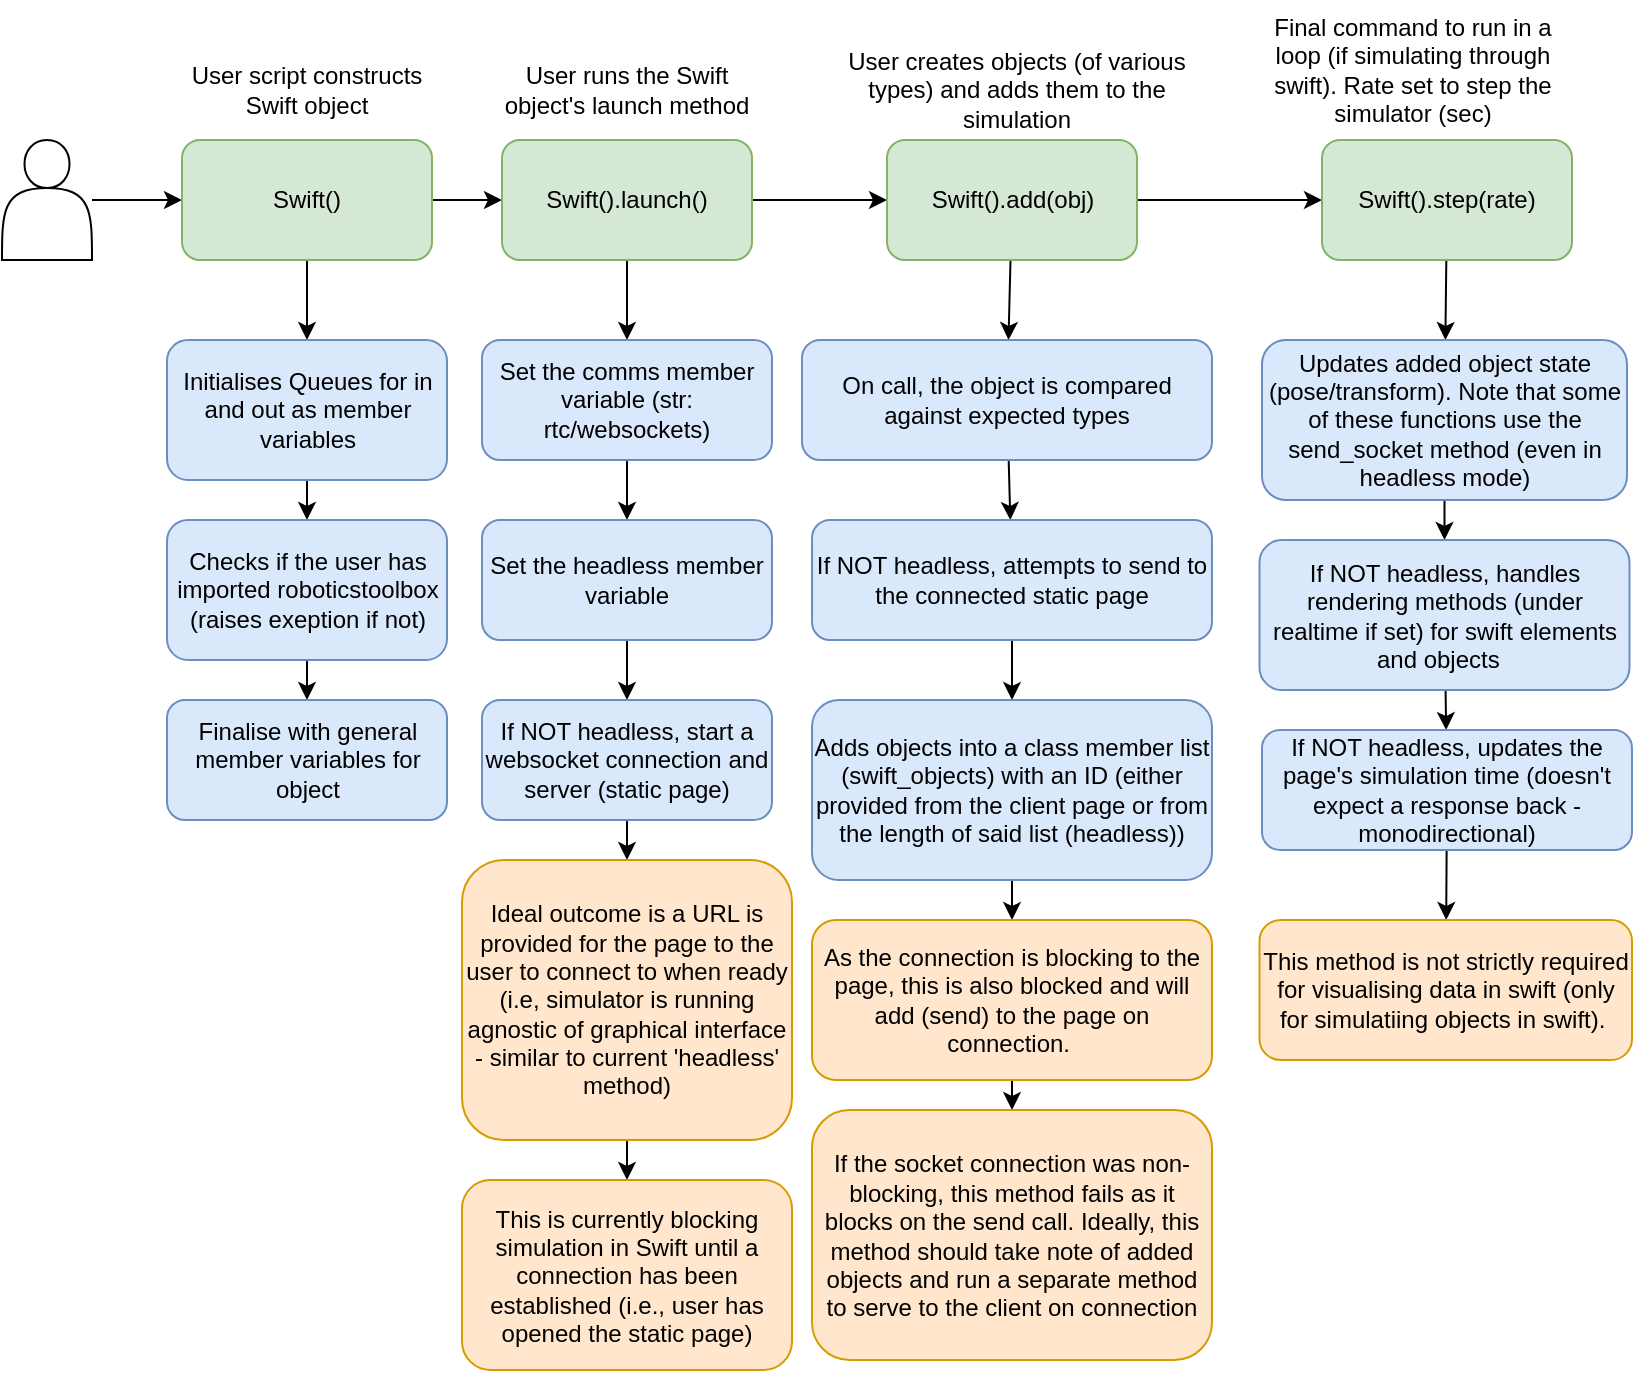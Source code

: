<mxfile>
    <diagram id="byolYdEsekoIyb6XZmsQ" name="Page-1">
        <mxGraphModel dx="1512" dy="1153" grid="1" gridSize="10" guides="1" tooltips="1" connect="1" arrows="1" fold="1" page="1" pageScale="1" pageWidth="827" pageHeight="1169" math="0" shadow="0">
            <root>
                <mxCell id="0"/>
                <mxCell id="1" parent="0"/>
                <mxCell id="4" value="" style="edgeStyle=none;html=1;" edge="1" parent="1" source="2" target="3">
                    <mxGeometry relative="1" as="geometry"/>
                </mxCell>
                <mxCell id="2" value="" style="shape=actor;whiteSpace=wrap;html=1;" vertex="1" parent="1">
                    <mxGeometry x="8" y="80" width="45" height="60" as="geometry"/>
                </mxCell>
                <mxCell id="15" value="" style="edgeStyle=none;html=1;" edge="1" parent="1" source="3" target="14">
                    <mxGeometry relative="1" as="geometry"/>
                </mxCell>
                <mxCell id="23" value="" style="edgeStyle=none;html=1;" edge="1" parent="1" source="3" target="22">
                    <mxGeometry relative="1" as="geometry"/>
                </mxCell>
                <mxCell id="3" value="Swift()" style="rounded=1;whiteSpace=wrap;html=1;fillColor=#d5e8d4;strokeColor=#82b366;" vertex="1" parent="1">
                    <mxGeometry x="98" y="80" width="125" height="60" as="geometry"/>
                </mxCell>
                <mxCell id="6" value="User script constructs Swift object" style="text;html=1;strokeColor=none;fillColor=none;align=center;verticalAlign=middle;whiteSpace=wrap;rounded=0;" vertex="1" parent="1">
                    <mxGeometry x="98" y="40" width="125" height="30" as="geometry"/>
                </mxCell>
                <mxCell id="29" value="" style="edgeStyle=none;html=1;" edge="1" parent="1" source="14" target="28">
                    <mxGeometry relative="1" as="geometry"/>
                </mxCell>
                <mxCell id="40" value="" style="edgeStyle=none;html=1;" edge="1" parent="1" source="14" target="39">
                    <mxGeometry relative="1" as="geometry"/>
                </mxCell>
                <mxCell id="14" value="Swift().launch()" style="rounded=1;whiteSpace=wrap;html=1;fillColor=#d5e8d4;strokeColor=#82b366;" vertex="1" parent="1">
                    <mxGeometry x="258" y="80" width="125" height="60" as="geometry"/>
                </mxCell>
                <mxCell id="16" value="User runs the Swift object's launch method" style="text;html=1;strokeColor=none;fillColor=none;align=center;verticalAlign=middle;whiteSpace=wrap;rounded=0;" vertex="1" parent="1">
                    <mxGeometry x="258" y="40" width="125" height="30" as="geometry"/>
                </mxCell>
                <mxCell id="25" value="" style="edgeStyle=none;html=1;" edge="1" parent="1" source="22" target="24">
                    <mxGeometry relative="1" as="geometry"/>
                </mxCell>
                <mxCell id="22" value="Initialises Queues for in and out as member variables" style="whiteSpace=wrap;html=1;fillColor=#dae8fc;strokeColor=#6c8ebf;rounded=1;" vertex="1" parent="1">
                    <mxGeometry x="90.5" y="180" width="140" height="70" as="geometry"/>
                </mxCell>
                <mxCell id="27" value="" style="edgeStyle=none;html=1;" edge="1" parent="1" source="24" target="26">
                    <mxGeometry relative="1" as="geometry"/>
                </mxCell>
                <mxCell id="24" value="Checks if the user has imported roboticstoolbox (raises exeption if not)" style="whiteSpace=wrap;html=1;fillColor=#dae8fc;strokeColor=#6c8ebf;rounded=1;" vertex="1" parent="1">
                    <mxGeometry x="90.5" y="270" width="140" height="70" as="geometry"/>
                </mxCell>
                <mxCell id="26" value="Finalise with general member variables for object" style="whiteSpace=wrap;html=1;fillColor=#dae8fc;strokeColor=#6c8ebf;rounded=1;" vertex="1" parent="1">
                    <mxGeometry x="90.5" y="360" width="140" height="60" as="geometry"/>
                </mxCell>
                <mxCell id="31" value="" style="edgeStyle=none;html=1;" edge="1" parent="1" source="28" target="30">
                    <mxGeometry relative="1" as="geometry"/>
                </mxCell>
                <mxCell id="28" value="Set the comms member variable (str: rtc/websockets)" style="whiteSpace=wrap;html=1;fillColor=#dae8fc;strokeColor=#6c8ebf;rounded=1;" vertex="1" parent="1">
                    <mxGeometry x="248" y="180" width="145" height="60" as="geometry"/>
                </mxCell>
                <mxCell id="33" value="" style="edgeStyle=none;html=1;" edge="1" parent="1" source="30" target="32">
                    <mxGeometry relative="1" as="geometry"/>
                </mxCell>
                <mxCell id="30" value="Set the headless member variable" style="whiteSpace=wrap;html=1;fillColor=#dae8fc;strokeColor=#6c8ebf;rounded=1;" vertex="1" parent="1">
                    <mxGeometry x="248" y="270" width="145" height="60" as="geometry"/>
                </mxCell>
                <mxCell id="35" value="" style="edgeStyle=none;html=1;" edge="1" parent="1" source="32" target="34">
                    <mxGeometry relative="1" as="geometry"/>
                </mxCell>
                <mxCell id="32" value="If NOT headless, start a websocket connection and server (static page)" style="whiteSpace=wrap;html=1;fillColor=#dae8fc;strokeColor=#6c8ebf;rounded=1;" vertex="1" parent="1">
                    <mxGeometry x="248" y="360" width="145" height="60" as="geometry"/>
                </mxCell>
                <mxCell id="38" value="" style="edgeStyle=none;html=1;" edge="1" parent="1" source="34" target="37">
                    <mxGeometry relative="1" as="geometry"/>
                </mxCell>
                <mxCell id="34" value="Ideal outcome is a URL is provided for the page to the user to connect to when ready (i.e, simulator is running agnostic of graphical interface - similar to current 'headless' method)" style="whiteSpace=wrap;html=1;fillColor=#ffe6cc;strokeColor=#d79b00;rounded=1;" vertex="1" parent="1">
                    <mxGeometry x="238" y="440" width="165" height="140" as="geometry"/>
                </mxCell>
                <mxCell id="37" value="This is currently blocking simulation in Swift until a connection has been established (i.e., user has opened the static page)" style="whiteSpace=wrap;html=1;fillColor=#ffe6cc;strokeColor=#d79b00;rounded=1;" vertex="1" parent="1">
                    <mxGeometry x="238" y="600" width="165" height="95" as="geometry"/>
                </mxCell>
                <mxCell id="43" value="" style="edgeStyle=none;html=1;" edge="1" parent="1" source="39" target="42">
                    <mxGeometry relative="1" as="geometry"/>
                </mxCell>
                <mxCell id="54" value="" style="edgeStyle=none;html=1;" edge="1" parent="1" source="39" target="53">
                    <mxGeometry relative="1" as="geometry"/>
                </mxCell>
                <mxCell id="39" value="Swift().add(obj)" style="whiteSpace=wrap;html=1;fillColor=#d5e8d4;strokeColor=#82b366;rounded=1;" vertex="1" parent="1">
                    <mxGeometry x="450.5" y="80" width="125" height="60" as="geometry"/>
                </mxCell>
                <mxCell id="41" value="User creates objects (of various types) and adds them to the simulation" style="text;html=1;strokeColor=none;fillColor=none;align=center;verticalAlign=middle;whiteSpace=wrap;rounded=0;" vertex="1" parent="1">
                    <mxGeometry x="418" y="40" width="195" height="30" as="geometry"/>
                </mxCell>
                <mxCell id="45" value="" style="edgeStyle=none;html=1;" edge="1" parent="1" source="42" target="44">
                    <mxGeometry relative="1" as="geometry"/>
                </mxCell>
                <mxCell id="42" value="On call, the object is compared against expected types" style="whiteSpace=wrap;html=1;fillColor=#dae8fc;strokeColor=#6c8ebf;rounded=1;" vertex="1" parent="1">
                    <mxGeometry x="408" y="180" width="205" height="60" as="geometry"/>
                </mxCell>
                <mxCell id="47" value="" style="edgeStyle=none;html=1;" edge="1" parent="1" source="44" target="46">
                    <mxGeometry relative="1" as="geometry"/>
                </mxCell>
                <mxCell id="44" value="If NOT headless, attempts to send to the connected static page" style="whiteSpace=wrap;html=1;fillColor=#dae8fc;strokeColor=#6c8ebf;rounded=1;" vertex="1" parent="1">
                    <mxGeometry x="413" y="270" width="200" height="60" as="geometry"/>
                </mxCell>
                <mxCell id="49" value="" style="edgeStyle=none;html=1;" edge="1" parent="1" source="46" target="48">
                    <mxGeometry relative="1" as="geometry"/>
                </mxCell>
                <mxCell id="46" value="Adds objects into a class member list (swift_objects) with an ID (either provided from the client page or from the length of said list (headless))" style="whiteSpace=wrap;html=1;fillColor=#dae8fc;strokeColor=#6c8ebf;rounded=1;" vertex="1" parent="1">
                    <mxGeometry x="413" y="360" width="200" height="90" as="geometry"/>
                </mxCell>
                <mxCell id="51" value="" style="edgeStyle=none;html=1;" edge="1" parent="1" source="48" target="50">
                    <mxGeometry relative="1" as="geometry"/>
                </mxCell>
                <mxCell id="48" value="As the connection is blocking to the page, this is also blocked and will add (send) to the page on connection.&amp;nbsp;" style="whiteSpace=wrap;html=1;fillColor=#ffe6cc;strokeColor=#d79b00;rounded=1;" vertex="1" parent="1">
                    <mxGeometry x="413" y="470" width="200" height="80" as="geometry"/>
                </mxCell>
                <mxCell id="50" value="If the socket connection was non-blocking, this method fails as it blocks on the send call. Ideally, this method should take note of added objects and run a separate method to serve to the client on connection" style="whiteSpace=wrap;html=1;fillColor=#ffe6cc;strokeColor=#d79b00;rounded=1;" vertex="1" parent="1">
                    <mxGeometry x="413" y="565" width="200" height="125" as="geometry"/>
                </mxCell>
                <mxCell id="57" value="" style="edgeStyle=none;html=1;" edge="1" parent="1" source="53" target="56">
                    <mxGeometry relative="1" as="geometry"/>
                </mxCell>
                <mxCell id="53" value="Swift().step(rate)" style="whiteSpace=wrap;html=1;fillColor=#d5e8d4;strokeColor=#82b366;rounded=1;" vertex="1" parent="1">
                    <mxGeometry x="668" y="80" width="125" height="60" as="geometry"/>
                </mxCell>
                <mxCell id="55" value="Final command to run in a loop (if simulating through swift). Rate set to step the simulator (sec)" style="text;html=1;strokeColor=none;fillColor=none;align=center;verticalAlign=middle;whiteSpace=wrap;rounded=0;" vertex="1" parent="1">
                    <mxGeometry x="630.5" y="10" width="165" height="70" as="geometry"/>
                </mxCell>
                <mxCell id="59" value="" style="edgeStyle=none;html=1;" edge="1" parent="1" source="56" target="58">
                    <mxGeometry relative="1" as="geometry"/>
                </mxCell>
                <mxCell id="56" value="Updates added object state (pose/transform). Note that some of these functions use the send_socket method (even in headless mode)" style="whiteSpace=wrap;html=1;fillColor=#dae8fc;strokeColor=#6c8ebf;rounded=1;" vertex="1" parent="1">
                    <mxGeometry x="638" y="180" width="182.5" height="80" as="geometry"/>
                </mxCell>
                <mxCell id="62" value="" style="edgeStyle=none;html=1;" edge="1" parent="1" source="58" target="61">
                    <mxGeometry relative="1" as="geometry"/>
                </mxCell>
                <mxCell id="58" value="If NOT headless, handles rendering methods (under realtime if set) for swift elements and objects&amp;nbsp;&amp;nbsp;" style="whiteSpace=wrap;html=1;fillColor=#dae8fc;strokeColor=#6c8ebf;rounded=1;" vertex="1" parent="1">
                    <mxGeometry x="636.75" y="280" width="185" height="75" as="geometry"/>
                </mxCell>
                <mxCell id="64" value="" style="edgeStyle=none;html=1;" edge="1" parent="1" source="61" target="63">
                    <mxGeometry relative="1" as="geometry"/>
                </mxCell>
                <mxCell id="61" value="If NOT headless, updates the page's simulation time (doesn't expect a response back - monodirectional)" style="whiteSpace=wrap;html=1;fillColor=#dae8fc;strokeColor=#6c8ebf;rounded=1;" vertex="1" parent="1">
                    <mxGeometry x="638" y="375" width="185" height="60" as="geometry"/>
                </mxCell>
                <mxCell id="63" value="This method is not strictly required for visualising data in swift (only for simulatiing objects in swift).&amp;nbsp;" style="whiteSpace=wrap;html=1;fillColor=#ffe6cc;strokeColor=#d79b00;rounded=1;" vertex="1" parent="1">
                    <mxGeometry x="636.75" y="470" width="186.25" height="70" as="geometry"/>
                </mxCell>
            </root>
        </mxGraphModel>
    </diagram>
</mxfile>